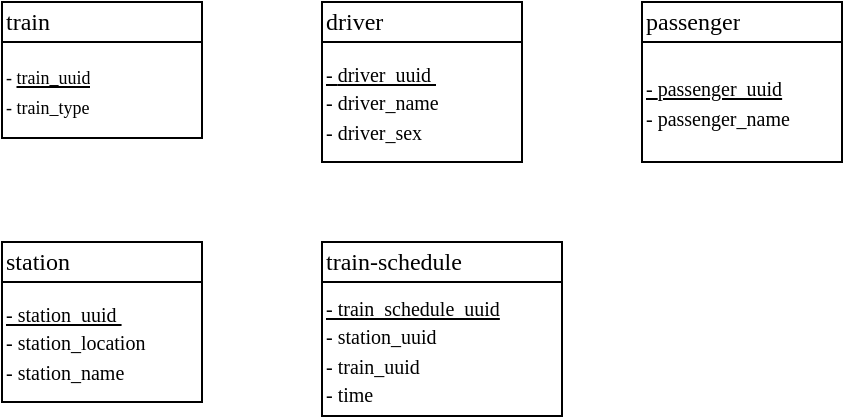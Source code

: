 <mxfile version="20.5.1" type="github" pages="2">
  <diagram id="sk2SdO5xGXT6MidOWkad" name="페이지-1">
    <mxGraphModel dx="989" dy="544" grid="1" gridSize="10" guides="1" tooltips="1" connect="1" arrows="1" fold="1" page="1" pageScale="1" pageWidth="827" pageHeight="1169" math="0" shadow="0">
      <root>
        <mxCell id="0" />
        <mxCell id="1" parent="0" />
        <mxCell id="63Co8L5Zi09F_V9ApB4c-1" value="" style="shape=table;startSize=0;container=1;collapsible=0;childLayout=tableLayout;" vertex="1" parent="1">
          <mxGeometry x="40" y="40" width="100" height="68" as="geometry" />
        </mxCell>
        <mxCell id="63Co8L5Zi09F_V9ApB4c-2" value="" style="shape=tableRow;horizontal=0;startSize=0;swimlaneHead=0;swimlaneBody=0;top=0;left=0;bottom=0;right=0;collapsible=0;dropTarget=0;fillColor=none;points=[[0,0.5],[1,0.5]];portConstraint=eastwest;" vertex="1" parent="63Co8L5Zi09F_V9ApB4c-1">
          <mxGeometry width="100" height="20" as="geometry" />
        </mxCell>
        <mxCell id="63Co8L5Zi09F_V9ApB4c-3" value="&lt;font face=&quot;Comic Sans MS&quot;&gt;train&amp;nbsp;&lt;/font&gt;" style="shape=partialRectangle;html=1;whiteSpace=wrap;connectable=0;overflow=hidden;fillColor=none;top=0;left=0;bottom=0;right=0;pointerEvents=1;align=left;" vertex="1" parent="63Co8L5Zi09F_V9ApB4c-2">
          <mxGeometry width="100" height="20" as="geometry">
            <mxRectangle width="100" height="20" as="alternateBounds" />
          </mxGeometry>
        </mxCell>
        <mxCell id="63Co8L5Zi09F_V9ApB4c-4" value="" style="shape=tableRow;horizontal=0;startSize=0;swimlaneHead=0;swimlaneBody=0;top=0;left=0;bottom=0;right=0;collapsible=0;dropTarget=0;fillColor=none;points=[[0,0.5],[1,0.5]];portConstraint=eastwest;" vertex="1" parent="63Co8L5Zi09F_V9ApB4c-1">
          <mxGeometry y="20" width="100" height="48" as="geometry" />
        </mxCell>
        <mxCell id="63Co8L5Zi09F_V9ApB4c-5" value="&lt;font style=&quot;font-size: 9px;&quot; face=&quot;Comic Sans MS&quot;&gt;- &lt;u&gt;train_uuid&lt;/u&gt;&lt;br&gt;- train_type&lt;br&gt;&lt;/font&gt;" style="shape=partialRectangle;html=1;whiteSpace=wrap;connectable=0;overflow=hidden;fillColor=none;top=0;left=0;bottom=0;right=0;pointerEvents=1;align=left;" vertex="1" parent="63Co8L5Zi09F_V9ApB4c-4">
          <mxGeometry width="100" height="48" as="geometry">
            <mxRectangle width="100" height="48" as="alternateBounds" />
          </mxGeometry>
        </mxCell>
        <mxCell id="63Co8L5Zi09F_V9ApB4c-6" value="" style="shape=table;startSize=0;container=1;collapsible=0;childLayout=tableLayout;" vertex="1" parent="1">
          <mxGeometry x="200" y="40" width="100" height="80" as="geometry" />
        </mxCell>
        <mxCell id="63Co8L5Zi09F_V9ApB4c-7" value="" style="shape=tableRow;horizontal=0;startSize=0;swimlaneHead=0;swimlaneBody=0;top=0;left=0;bottom=0;right=0;collapsible=0;dropTarget=0;fillColor=none;points=[[0,0.5],[1,0.5]];portConstraint=eastwest;" vertex="1" parent="63Co8L5Zi09F_V9ApB4c-6">
          <mxGeometry width="100" height="20" as="geometry" />
        </mxCell>
        <mxCell id="63Co8L5Zi09F_V9ApB4c-8" value="&lt;font face=&quot;Comic Sans MS&quot;&gt;driver&lt;/font&gt;" style="shape=partialRectangle;html=1;whiteSpace=wrap;connectable=0;overflow=hidden;fillColor=none;top=0;left=0;bottom=0;right=0;pointerEvents=1;align=left;" vertex="1" parent="63Co8L5Zi09F_V9ApB4c-7">
          <mxGeometry width="100" height="20" as="geometry">
            <mxRectangle width="100" height="20" as="alternateBounds" />
          </mxGeometry>
        </mxCell>
        <mxCell id="63Co8L5Zi09F_V9ApB4c-9" value="" style="shape=tableRow;horizontal=0;startSize=0;swimlaneHead=0;swimlaneBody=0;top=0;left=0;bottom=0;right=0;collapsible=0;dropTarget=0;fillColor=none;points=[[0,0.5],[1,0.5]];portConstraint=eastwest;" vertex="1" parent="63Co8L5Zi09F_V9ApB4c-6">
          <mxGeometry y="20" width="100" height="60" as="geometry" />
        </mxCell>
        <mxCell id="63Co8L5Zi09F_V9ApB4c-10" value="&lt;span style=&quot;font-size: 10px;&quot;&gt;&lt;u&gt;&lt;font face=&quot;Comic Sans MS&quot;&gt;-&amp;nbsp;&lt;/font&gt;&lt;/u&gt;&lt;font style=&quot;&quot; face=&quot;Comic Sans MS&quot;&gt;&lt;u&gt;driver_uuid&amp;nbsp;&lt;/u&gt;&lt;br&gt;&lt;/font&gt;&lt;font face=&quot;Comic Sans MS&quot;&gt;- driver_name&lt;br&gt;- driver_sex&lt;/font&gt;&amp;nbsp;&lt;br&gt;&lt;/span&gt;" style="shape=partialRectangle;html=1;whiteSpace=wrap;connectable=0;overflow=hidden;fillColor=none;top=0;left=0;bottom=0;right=0;pointerEvents=1;align=left;" vertex="1" parent="63Co8L5Zi09F_V9ApB4c-9">
          <mxGeometry width="100" height="60" as="geometry">
            <mxRectangle width="100" height="60" as="alternateBounds" />
          </mxGeometry>
        </mxCell>
        <mxCell id="63Co8L5Zi09F_V9ApB4c-22" value="" style="shape=table;startSize=0;container=1;collapsible=0;childLayout=tableLayout;" vertex="1" parent="1">
          <mxGeometry x="40" y="160" width="100" height="80" as="geometry" />
        </mxCell>
        <mxCell id="63Co8L5Zi09F_V9ApB4c-23" value="" style="shape=tableRow;horizontal=0;startSize=0;swimlaneHead=0;swimlaneBody=0;top=0;left=0;bottom=0;right=0;collapsible=0;dropTarget=0;fillColor=none;points=[[0,0.5],[1,0.5]];portConstraint=eastwest;" vertex="1" parent="63Co8L5Zi09F_V9ApB4c-22">
          <mxGeometry width="100" height="20" as="geometry" />
        </mxCell>
        <mxCell id="63Co8L5Zi09F_V9ApB4c-24" value="&lt;font face=&quot;Comic Sans MS&quot;&gt;station&lt;/font&gt;" style="shape=partialRectangle;html=1;whiteSpace=wrap;connectable=0;overflow=hidden;fillColor=none;top=0;left=0;bottom=0;right=0;pointerEvents=1;align=left;" vertex="1" parent="63Co8L5Zi09F_V9ApB4c-23">
          <mxGeometry width="100" height="20" as="geometry">
            <mxRectangle width="100" height="20" as="alternateBounds" />
          </mxGeometry>
        </mxCell>
        <mxCell id="63Co8L5Zi09F_V9ApB4c-25" value="" style="shape=tableRow;horizontal=0;startSize=0;swimlaneHead=0;swimlaneBody=0;top=0;left=0;bottom=0;right=0;collapsible=0;dropTarget=0;fillColor=none;points=[[0,0.5],[1,0.5]];portConstraint=eastwest;" vertex="1" parent="63Co8L5Zi09F_V9ApB4c-22">
          <mxGeometry y="20" width="100" height="60" as="geometry" />
        </mxCell>
        <mxCell id="63Co8L5Zi09F_V9ApB4c-26" value="&lt;span style=&quot;font-size: 10px;&quot;&gt;&lt;u&gt;&lt;font face=&quot;Comic Sans MS&quot;&gt;- station&lt;/font&gt;&lt;/u&gt;&lt;font style=&quot;&quot; face=&quot;Comic Sans MS&quot;&gt;&lt;u&gt;_uuid&amp;nbsp;&lt;/u&gt;&lt;br&gt;&lt;/font&gt;&lt;font face=&quot;Comic Sans MS&quot;&gt;- station_location&lt;br&gt;- station_name&lt;/font&gt;&lt;br&gt;&lt;/span&gt;" style="shape=partialRectangle;html=1;whiteSpace=wrap;connectable=0;overflow=hidden;fillColor=none;top=0;left=0;bottom=0;right=0;pointerEvents=1;align=left;" vertex="1" parent="63Co8L5Zi09F_V9ApB4c-25">
          <mxGeometry width="100" height="60" as="geometry">
            <mxRectangle width="100" height="60" as="alternateBounds" />
          </mxGeometry>
        </mxCell>
        <mxCell id="63Co8L5Zi09F_V9ApB4c-27" value="" style="shape=table;startSize=0;container=1;collapsible=0;childLayout=tableLayout;" vertex="1" parent="1">
          <mxGeometry x="200" y="160" width="120" height="87" as="geometry" />
        </mxCell>
        <mxCell id="63Co8L5Zi09F_V9ApB4c-28" value="" style="shape=tableRow;horizontal=0;startSize=0;swimlaneHead=0;swimlaneBody=0;top=0;left=0;bottom=0;right=0;collapsible=0;dropTarget=0;fillColor=none;points=[[0,0.5],[1,0.5]];portConstraint=eastwest;" vertex="1" parent="63Co8L5Zi09F_V9ApB4c-27">
          <mxGeometry width="120" height="20" as="geometry" />
        </mxCell>
        <mxCell id="63Co8L5Zi09F_V9ApB4c-29" value="&lt;font face=&quot;Comic Sans MS&quot;&gt;train-schedule&lt;/font&gt;" style="shape=partialRectangle;html=1;whiteSpace=wrap;connectable=0;overflow=hidden;fillColor=none;top=0;left=0;bottom=0;right=0;pointerEvents=1;align=left;" vertex="1" parent="63Co8L5Zi09F_V9ApB4c-28">
          <mxGeometry width="120" height="20" as="geometry">
            <mxRectangle width="120" height="20" as="alternateBounds" />
          </mxGeometry>
        </mxCell>
        <mxCell id="63Co8L5Zi09F_V9ApB4c-30" value="" style="shape=tableRow;horizontal=0;startSize=0;swimlaneHead=0;swimlaneBody=0;top=0;left=0;bottom=0;right=0;collapsible=0;dropTarget=0;fillColor=none;points=[[0,0.5],[1,0.5]];portConstraint=eastwest;" vertex="1" parent="63Co8L5Zi09F_V9ApB4c-27">
          <mxGeometry y="20" width="120" height="67" as="geometry" />
        </mxCell>
        <mxCell id="63Co8L5Zi09F_V9ApB4c-31" value="&lt;span style=&quot;font-size: 10px;&quot;&gt;&lt;font style=&quot;&quot; face=&quot;Comic Sans MS&quot;&gt;&lt;u&gt;- train_schedule_uuid&lt;br&gt;&lt;/u&gt;- station&lt;/font&gt;&lt;font style=&quot;&quot; face=&quot;Comic Sans MS&quot;&gt;_uuid&amp;nbsp;&lt;br&gt;&lt;/font&gt;&lt;font face=&quot;Comic Sans MS&quot;&gt;- train_uuid&lt;br&gt;- time&lt;/font&gt;&lt;br&gt;&lt;/span&gt;" style="shape=partialRectangle;html=1;whiteSpace=wrap;connectable=0;overflow=hidden;fillColor=none;top=0;left=0;bottom=0;right=0;pointerEvents=1;align=left;" vertex="1" parent="63Co8L5Zi09F_V9ApB4c-30">
          <mxGeometry width="120" height="67" as="geometry">
            <mxRectangle width="120" height="67" as="alternateBounds" />
          </mxGeometry>
        </mxCell>
        <mxCell id="63Co8L5Zi09F_V9ApB4c-33" value="" style="shape=table;startSize=0;container=1;collapsible=0;childLayout=tableLayout;" vertex="1" parent="1">
          <mxGeometry x="360" y="40" width="100" height="80" as="geometry" />
        </mxCell>
        <mxCell id="63Co8L5Zi09F_V9ApB4c-34" value="" style="shape=tableRow;horizontal=0;startSize=0;swimlaneHead=0;swimlaneBody=0;top=0;left=0;bottom=0;right=0;collapsible=0;dropTarget=0;fillColor=none;points=[[0,0.5],[1,0.5]];portConstraint=eastwest;" vertex="1" parent="63Co8L5Zi09F_V9ApB4c-33">
          <mxGeometry width="100" height="20" as="geometry" />
        </mxCell>
        <mxCell id="63Co8L5Zi09F_V9ApB4c-35" value="&lt;font face=&quot;Comic Sans MS&quot;&gt;passenger&lt;/font&gt;" style="shape=partialRectangle;html=1;whiteSpace=wrap;connectable=0;overflow=hidden;fillColor=none;top=0;left=0;bottom=0;right=0;pointerEvents=1;align=left;" vertex="1" parent="63Co8L5Zi09F_V9ApB4c-34">
          <mxGeometry width="100" height="20" as="geometry">
            <mxRectangle width="100" height="20" as="alternateBounds" />
          </mxGeometry>
        </mxCell>
        <mxCell id="63Co8L5Zi09F_V9ApB4c-36" value="" style="shape=tableRow;horizontal=0;startSize=0;swimlaneHead=0;swimlaneBody=0;top=0;left=0;bottom=0;right=0;collapsible=0;dropTarget=0;fillColor=none;points=[[0,0.5],[1,0.5]];portConstraint=eastwest;" vertex="1" parent="63Co8L5Zi09F_V9ApB4c-33">
          <mxGeometry y="20" width="100" height="60" as="geometry" />
        </mxCell>
        <mxCell id="63Co8L5Zi09F_V9ApB4c-37" value="&lt;span style=&quot;font-size: 10px;&quot;&gt;&lt;u&gt;&lt;font face=&quot;Comic Sans MS&quot;&gt;-&amp;nbsp;&lt;/font&gt;&lt;/u&gt;&lt;font style=&quot;&quot; face=&quot;Comic Sans MS&quot;&gt;&lt;u&gt;passenger_uuid&lt;/u&gt;&lt;br&gt;&lt;/font&gt;&lt;font face=&quot;Comic Sans MS&quot;&gt;- passenger_name&lt;/font&gt;&lt;br&gt;&lt;/span&gt;" style="shape=partialRectangle;html=1;whiteSpace=wrap;connectable=0;overflow=hidden;fillColor=none;top=0;left=0;bottom=0;right=0;pointerEvents=1;align=left;" vertex="1" parent="63Co8L5Zi09F_V9ApB4c-36">
          <mxGeometry width="100" height="60" as="geometry">
            <mxRectangle width="100" height="60" as="alternateBounds" />
          </mxGeometry>
        </mxCell>
      </root>
    </mxGraphModel>
  </diagram>
  <diagram id="0wZeXdWf-wLsP2HfGNVs" name="페이지-2">
    <mxGraphModel dx="1038" dy="571" grid="1" gridSize="10" guides="1" tooltips="1" connect="1" arrows="1" fold="1" page="1" pageScale="1" pageWidth="827" pageHeight="1169" math="0" shadow="0">
      <root>
        <mxCell id="0" />
        <mxCell id="1" parent="0" />
      </root>
    </mxGraphModel>
  </diagram>
</mxfile>
